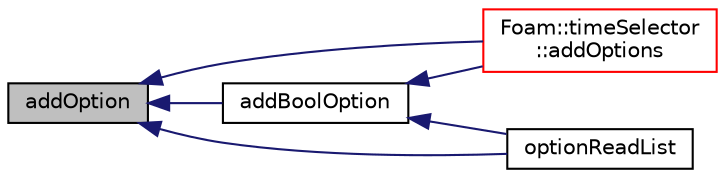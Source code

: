 digraph "addOption"
{
  bgcolor="transparent";
  edge [fontname="Helvetica",fontsize="10",labelfontname="Helvetica",labelfontsize="10"];
  node [fontname="Helvetica",fontsize="10",shape=record];
  rankdir="LR";
  Node1503 [label="addOption",height=0.2,width=0.4,color="black", fillcolor="grey75", style="filled", fontcolor="black"];
  Node1503 -> Node1504 [dir="back",color="midnightblue",fontsize="10",style="solid",fontname="Helvetica"];
  Node1504 [label="addBoolOption",height=0.2,width=0.4,color="black",URL="$a27769.html#a4713251600d03471873e0d9bd8379c5c",tooltip="Add to a bool option to validOptions with usage information. "];
  Node1504 -> Node1505 [dir="back",color="midnightblue",fontsize="10",style="solid",fontname="Helvetica"];
  Node1505 [label="Foam::timeSelector\l::addOptions",height=0.2,width=0.4,color="red",URL="$a27465.html#a31c1a8888cbb272c4a519af132eab27d",tooltip="Add the options handled by timeSelector to argList::validOptions. "];
  Node1504 -> Node1508 [dir="back",color="midnightblue",fontsize="10",style="solid",fontname="Helvetica"];
  Node1508 [label="optionReadList",height=0.2,width=0.4,color="black",URL="$a27769.html#a95822c10f836f8defd7564c15a591602",tooltip="Read a List of values from the named option. "];
  Node1503 -> Node1505 [dir="back",color="midnightblue",fontsize="10",style="solid",fontname="Helvetica"];
  Node1503 -> Node1508 [dir="back",color="midnightblue",fontsize="10",style="solid",fontname="Helvetica"];
}
